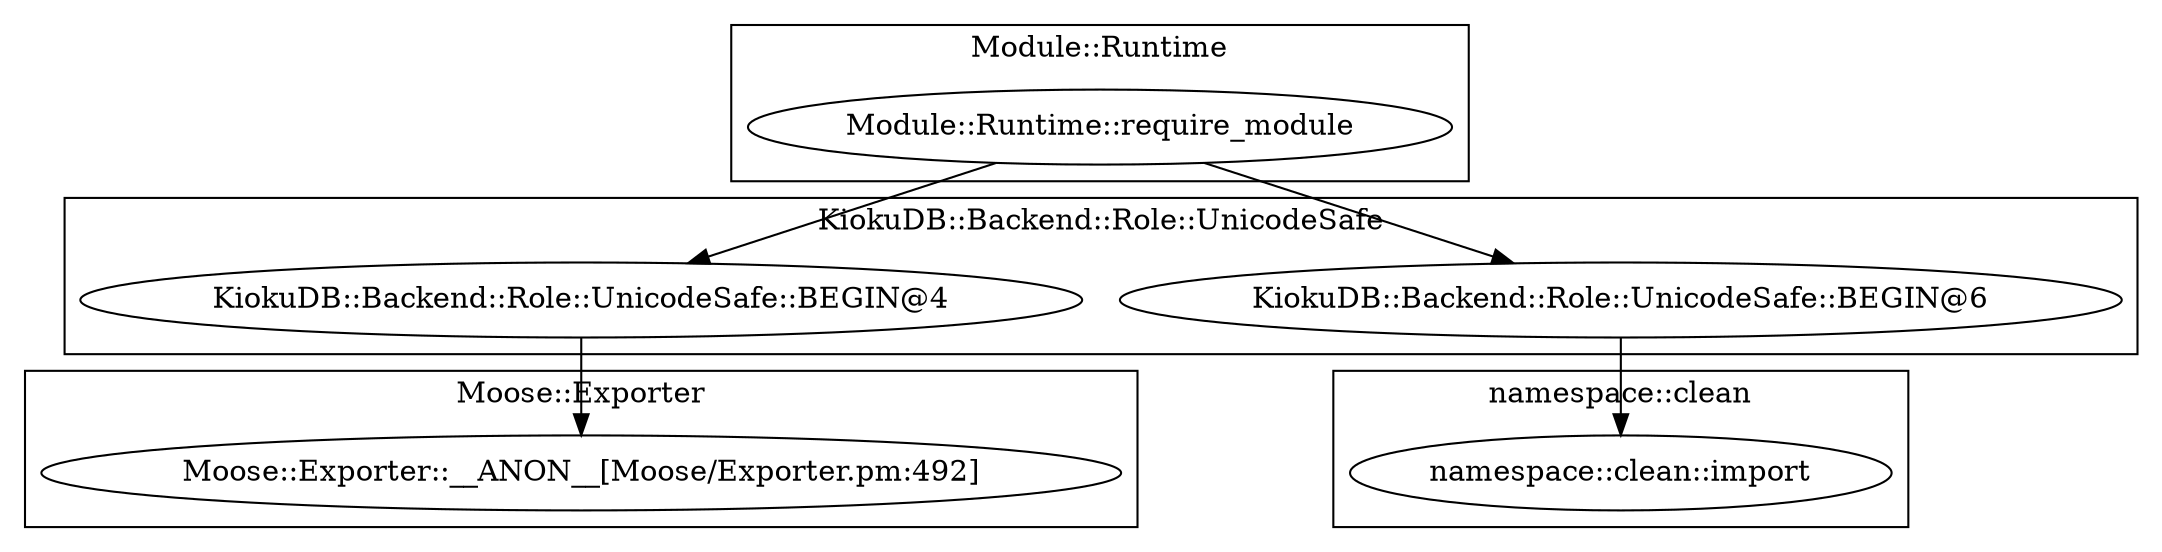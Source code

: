 digraph {
graph [overlap=false]
subgraph cluster_namespace_clean {
	label="namespace::clean";
	"namespace::clean::import";
}
subgraph cluster_Module_Runtime {
	label="Module::Runtime";
	"Module::Runtime::require_module";
}
subgraph cluster_KiokuDB_Backend_Role_UnicodeSafe {
	label="KiokuDB::Backend::Role::UnicodeSafe";
	"KiokuDB::Backend::Role::UnicodeSafe::BEGIN@4";
	"KiokuDB::Backend::Role::UnicodeSafe::BEGIN@6";
}
subgraph cluster_Moose_Exporter {
	label="Moose::Exporter";
	"Moose::Exporter::__ANON__[Moose/Exporter.pm:492]";
}
"KiokuDB::Backend::Role::UnicodeSafe::BEGIN@6" -> "namespace::clean::import";
"KiokuDB::Backend::Role::UnicodeSafe::BEGIN@4" -> "Moose::Exporter::__ANON__[Moose/Exporter.pm:492]";
"Module::Runtime::require_module" -> "KiokuDB::Backend::Role::UnicodeSafe::BEGIN@4";
"Module::Runtime::require_module" -> "KiokuDB::Backend::Role::UnicodeSafe::BEGIN@6";
}
